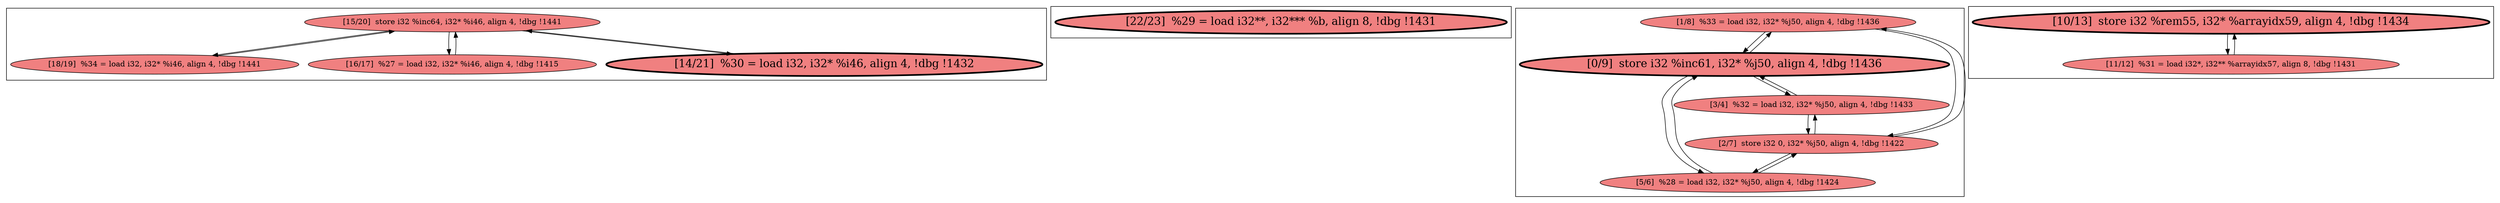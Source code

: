 
digraph G {





subgraph cluster3 {


node1533 [fillcolor=lightcoral,label="[15/20]  store i32 %inc64, i32* %i46, align 4, !dbg !1441",shape=ellipse,style=filled ]
node1532 [fillcolor=lightcoral,label="[18/19]  %34 = load i32, i32* %i46, align 4, !dbg !1441",shape=ellipse,style=filled ]
node1530 [fillcolor=lightcoral,label="[16/17]  %27 = load i32, i32* %i46, align 4, !dbg !1415",shape=ellipse,style=filled ]
node1531 [penwidth=3.0,fontsize=20,fillcolor=lightcoral,label="[14/21]  %30 = load i32, i32* %i46, align 4, !dbg !1432",shape=ellipse,style=filled ]

node1533->node1531 [ ]
node1531->node1533 [ ]
node1530->node1533 [ ]
node1533->node1530 [ ]
node1533->node1532 [ ]
node1532->node1533 [ ]


}

subgraph cluster2 {


node1529 [penwidth=3.0,fontsize=20,fillcolor=lightcoral,label="[22/23]  %29 = load i32**, i32*** %b, align 8, !dbg !1431",shape=ellipse,style=filled ]



}

subgraph cluster0 {


node1526 [fillcolor=lightcoral,label="[1/8]  %33 = load i32, i32* %j50, align 4, !dbg !1436",shape=ellipse,style=filled ]
node1525 [penwidth=3.0,fontsize=20,fillcolor=lightcoral,label="[0/9]  store i32 %inc61, i32* %j50, align 4, !dbg !1436",shape=ellipse,style=filled ]
node1524 [fillcolor=lightcoral,label="[2/7]  store i32 0, i32* %j50, align 4, !dbg !1422",shape=ellipse,style=filled ]
node1522 [fillcolor=lightcoral,label="[5/6]  %28 = load i32, i32* %j50, align 4, !dbg !1424",shape=ellipse,style=filled ]
node1523 [fillcolor=lightcoral,label="[3/4]  %32 = load i32, i32* %j50, align 4, !dbg !1433",shape=ellipse,style=filled ]

node1524->node1523 [ ]
node1525->node1523 [ ]
node1523->node1524 [ ]
node1525->node1526 [ ]
node1524->node1522 [ ]
node1526->node1525 [ ]
node1525->node1522 [ ]
node1522->node1524 [ ]
node1526->node1524 [ ]
node1524->node1526 [ ]
node1523->node1525 [ ]
node1522->node1525 [ ]


}

subgraph cluster1 {


node1528 [penwidth=3.0,fontsize=20,fillcolor=lightcoral,label="[10/13]  store i32 %rem55, i32* %arrayidx59, align 4, !dbg !1434",shape=ellipse,style=filled ]
node1527 [fillcolor=lightcoral,label="[11/12]  %31 = load i32*, i32** %arrayidx57, align 8, !dbg !1431",shape=ellipse,style=filled ]

node1527->node1528 [ ]
node1528->node1527 [ ]


}

}
